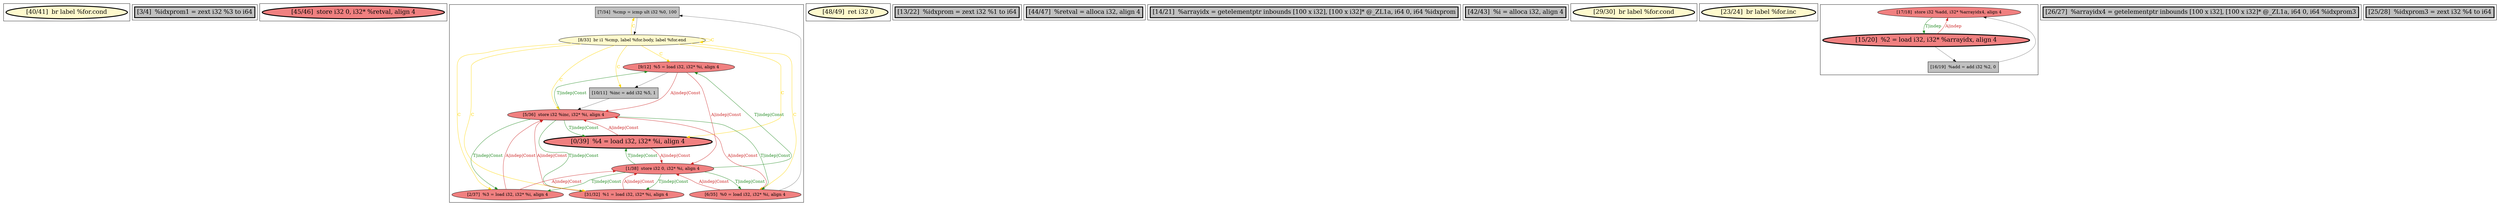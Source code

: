 
digraph G {





subgraph cluster13 {


node88 [penwidth=3.0,fontsize=20,fillcolor=lemonchiffon,label="[40/41]  br label %for.cond",shape=ellipse,style=filled ]



}

subgraph cluster11 {


node86 [penwidth=3.0,fontsize=20,fillcolor=grey,label="[3/4]  %idxprom1 = zext i32 %3 to i64",shape=rectangle,style=filled ]



}

subgraph cluster10 {


node85 [penwidth=3.0,fontsize=20,fillcolor=lightcoral,label="[45/46]  store i32 0, i32* %retval, align 4",shape=ellipse,style=filled ]



}

subgraph cluster9 {


node84 [fillcolor=grey,label="[7/34]  %cmp = icmp ult i32 %0, 100",shape=rectangle,style=filled ]
node82 [fillcolor=grey,label="[10/11]  %inc = add i32 %5, 1",shape=rectangle,style=filled ]
node81 [fillcolor=lemonchiffon,label="[8/33]  br i1 %cmp, label %for.body, label %for.end",shape=ellipse,style=filled ]
node76 [penwidth=3.0,fontsize=20,fillcolor=lightcoral,label="[0/39]  %4 = load i32, i32* %i, align 4",shape=ellipse,style=filled ]
node77 [fillcolor=lightcoral,label="[5/36]  store i32 %inc, i32* %i, align 4",shape=ellipse,style=filled ]
node75 [fillcolor=lightcoral,label="[1/38]  store i32 0, i32* %i, align 4",shape=ellipse,style=filled ]
node83 [fillcolor=lightcoral,label="[2/37]  %3 = load i32, i32* %i, align 4",shape=ellipse,style=filled ]
node78 [fillcolor=lightcoral,label="[31/32]  %1 = load i32, i32* %i, align 4",shape=ellipse,style=filled ]
node79 [fillcolor=lightcoral,label="[6/35]  %0 = load i32, i32* %i, align 4",shape=ellipse,style=filled ]
node80 [fillcolor=lightcoral,label="[9/12]  %5 = load i32, i32* %i, align 4",shape=ellipse,style=filled ]

node80->node77 [style=solid,color=firebrick3,label="A|indep|Const",penwidth=1.0,fontcolor=firebrick3 ]
node77->node79 [style=solid,color=forestgreen,label="T|indep|Const",penwidth=1.0,fontcolor=forestgreen ]
node78->node77 [style=solid,color=firebrick3,label="A|indep|Const",penwidth=1.0,fontcolor=firebrick3 ]
node77->node78 [style=solid,color=forestgreen,label="T|indep|Const",penwidth=1.0,fontcolor=forestgreen ]
node76->node77 [style=solid,color=firebrick3,label="A|indep|Const",penwidth=1.0,fontcolor=firebrick3 ]
node75->node80 [style=solid,color=forestgreen,label="T|indep|Const",penwidth=1.0,fontcolor=forestgreen ]
node77->node76 [style=solid,color=forestgreen,label="T|indep|Const",penwidth=1.0,fontcolor=forestgreen ]
node75->node78 [style=solid,color=forestgreen,label="T|indep|Const",penwidth=1.0,fontcolor=forestgreen ]
node83->node75 [style=solid,color=firebrick3,label="A|indep|Const",penwidth=1.0,fontcolor=firebrick3 ]
node75->node76 [style=solid,color=forestgreen,label="T|indep|Const",penwidth=1.0,fontcolor=forestgreen ]
node81->node80 [style=solid,color=gold,label="C",penwidth=1.0,fontcolor=gold ]
node80->node75 [style=solid,color=firebrick3,label="A|indep|Const",penwidth=1.0,fontcolor=firebrick3 ]
node84->node81 [style=solid,color=black,label="",penwidth=0.5,fontcolor=black ]
node77->node80 [style=solid,color=forestgreen,label="T|indep|Const",penwidth=1.0,fontcolor=forestgreen ]
node81->node82 [style=solid,color=gold,label="C",penwidth=1.0,fontcolor=gold ]
node79->node84 [style=solid,color=black,label="",penwidth=0.5,fontcolor=black ]
node81->node83 [style=solid,color=gold,label="C",penwidth=1.0,fontcolor=gold ]
node81->node84 [style=solid,color=gold,label="C",penwidth=1.0,fontcolor=gold ]
node78->node75 [style=solid,color=firebrick3,label="A|indep|Const",penwidth=1.0,fontcolor=firebrick3 ]
node76->node75 [style=solid,color=firebrick3,label="A|indep|Const",penwidth=1.0,fontcolor=firebrick3 ]
node82->node77 [style=solid,color=black,label="",penwidth=0.5,fontcolor=black ]
node75->node83 [style=solid,color=forestgreen,label="T|indep|Const",penwidth=1.0,fontcolor=forestgreen ]
node81->node79 [style=solid,color=gold,label="C",penwidth=1.0,fontcolor=gold ]
node81->node78 [style=solid,color=gold,label="C",penwidth=1.0,fontcolor=gold ]
node81->node77 [style=solid,color=gold,label="C",penwidth=1.0,fontcolor=gold ]
node79->node75 [style=solid,color=firebrick3,label="A|indep|Const",penwidth=1.0,fontcolor=firebrick3 ]
node83->node77 [style=solid,color=firebrick3,label="A|indep|Const",penwidth=1.0,fontcolor=firebrick3 ]
node81->node76 [style=solid,color=gold,label="C",penwidth=1.0,fontcolor=gold ]
node79->node77 [style=solid,color=firebrick3,label="A|indep|Const",penwidth=1.0,fontcolor=firebrick3 ]
node80->node82 [style=solid,color=black,label="",penwidth=0.5,fontcolor=black ]
node77->node83 [style=solid,color=forestgreen,label="T|indep|Const",penwidth=1.0,fontcolor=forestgreen ]
node81->node81 [style=solid,color=gold,label="C",penwidth=1.0,fontcolor=gold ]
node75->node79 [style=solid,color=forestgreen,label="T|indep|Const",penwidth=1.0,fontcolor=forestgreen ]


}

subgraph cluster8 {


node74 [penwidth=3.0,fontsize=20,fillcolor=lemonchiffon,label="[48/49]  ret i32 0",shape=ellipse,style=filled ]



}

subgraph cluster7 {


node73 [penwidth=3.0,fontsize=20,fillcolor=grey,label="[13/22]  %idxprom = zext i32 %1 to i64",shape=rectangle,style=filled ]



}

subgraph cluster6 {


node72 [penwidth=3.0,fontsize=20,fillcolor=grey,label="[44/47]  %retval = alloca i32, align 4",shape=rectangle,style=filled ]



}

subgraph cluster0 {


node64 [penwidth=3.0,fontsize=20,fillcolor=grey,label="[14/21]  %arrayidx = getelementptr inbounds [100 x i32], [100 x i32]* @_ZL1a, i64 0, i64 %idxprom",shape=rectangle,style=filled ]



}

subgraph cluster12 {


node87 [penwidth=3.0,fontsize=20,fillcolor=grey,label="[42/43]  %i = alloca i32, align 4",shape=rectangle,style=filled ]



}

subgraph cluster5 {


node71 [penwidth=3.0,fontsize=20,fillcolor=lemonchiffon,label="[29/30]  br label %for.cond",shape=ellipse,style=filled ]



}

subgraph cluster1 {


node65 [penwidth=3.0,fontsize=20,fillcolor=lemonchiffon,label="[23/24]  br label %for.inc",shape=ellipse,style=filled ]



}

subgraph cluster2 {


node68 [fillcolor=lightcoral,label="[17/18]  store i32 %add, i32* %arrayidx4, align 4",shape=ellipse,style=filled ]
node66 [fillcolor=grey,label="[16/19]  %add = add i32 %2, 0",shape=rectangle,style=filled ]
node67 [penwidth=3.0,fontsize=20,fillcolor=lightcoral,label="[15/20]  %2 = load i32, i32* %arrayidx, align 4",shape=ellipse,style=filled ]

node67->node66 [style=solid,color=black,label="",penwidth=0.5,fontcolor=black ]
node67->node68 [style=solid,color=firebrick3,label="A|indep",penwidth=1.0,fontcolor=firebrick3 ]
node66->node68 [style=solid,color=black,label="",penwidth=0.5,fontcolor=black ]
node68->node67 [style=solid,color=forestgreen,label="T|indep",penwidth=1.0,fontcolor=forestgreen ]


}

subgraph cluster3 {


node69 [penwidth=3.0,fontsize=20,fillcolor=grey,label="[26/27]  %arrayidx4 = getelementptr inbounds [100 x i32], [100 x i32]* @_ZL1a, i64 0, i64 %idxprom3",shape=rectangle,style=filled ]



}

subgraph cluster4 {


node70 [penwidth=3.0,fontsize=20,fillcolor=grey,label="[25/28]  %idxprom3 = zext i32 %4 to i64",shape=rectangle,style=filled ]



}

}
